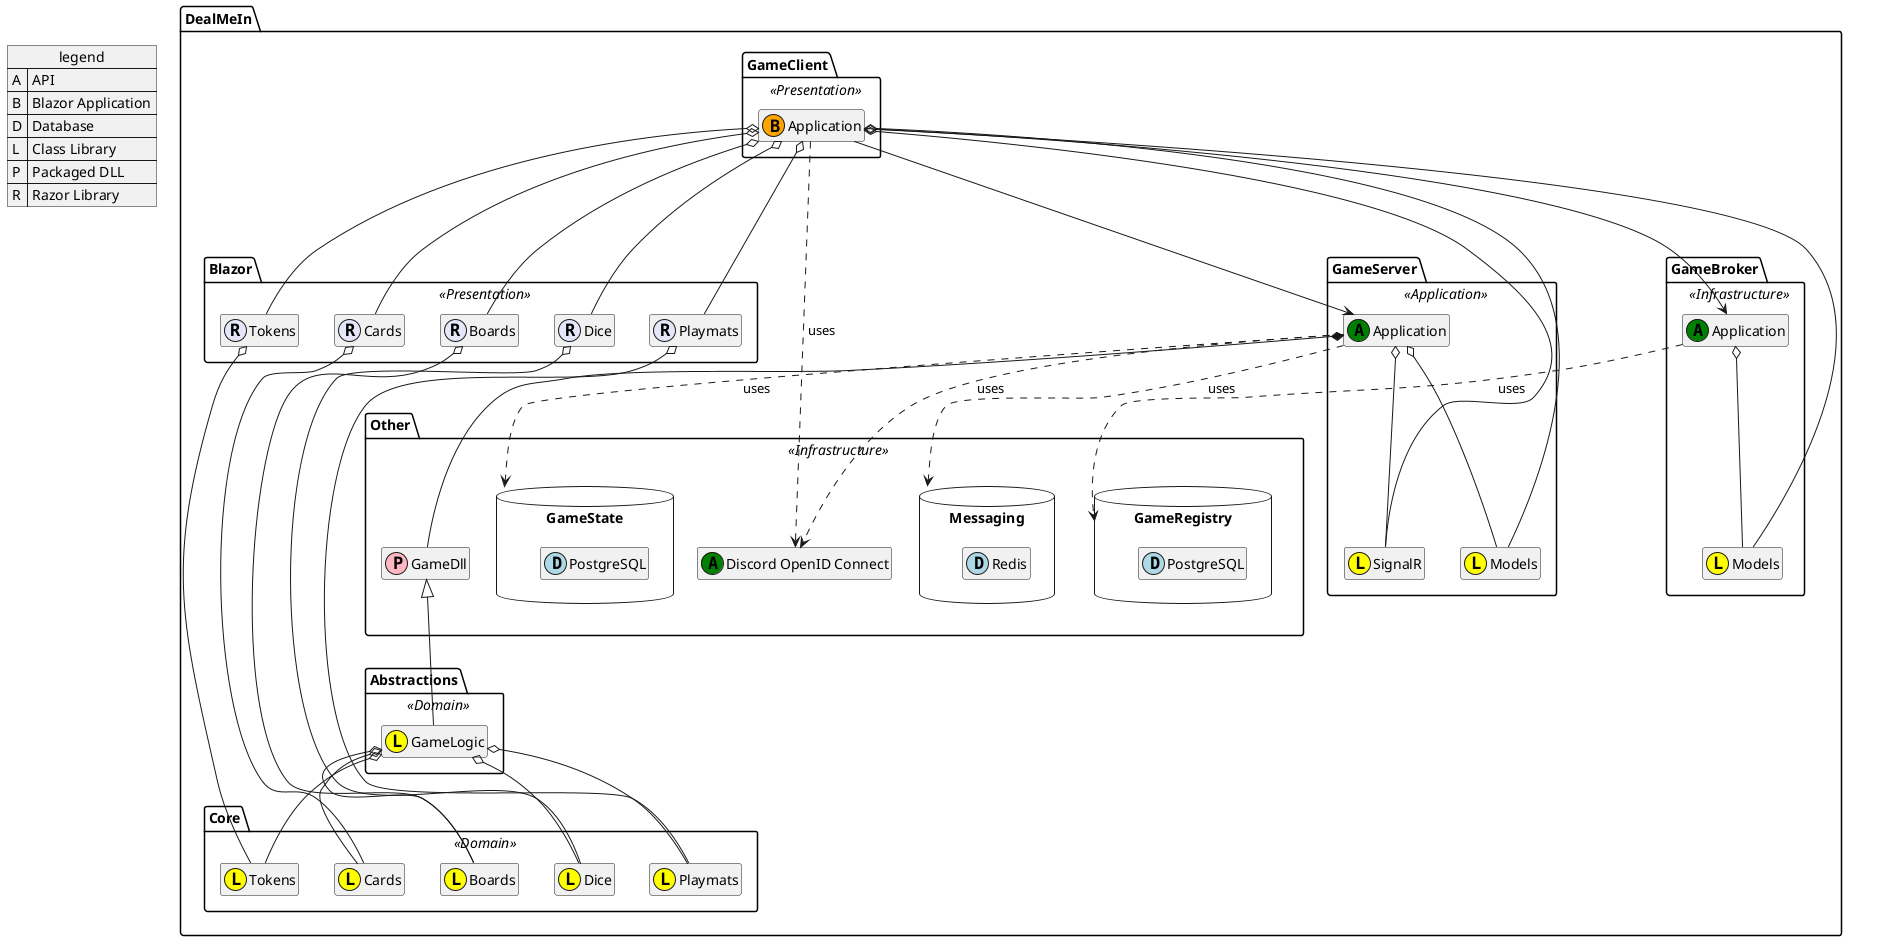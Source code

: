 @startuml "Component overview"

hide members

json legend{
    "A": "API",
    "B": "Blazor Application",
    "D": "Database",
    "L": "Class Library",
    "P": "Packaged DLL",
    "R": "Razor Library"
}

package DealMeIn.Core <<Domain>> {
    class DealMeIn.Core.Cards << (L,Yellow) >>
    class DealMeIn.Core.Dice << (L,Yellow) >>
    class DealMeIn.Core.Tokens << (L,Yellow) >>
    class DealMeIn.Core.Boards << (L,Yellow) >>
    class DealMeIn.Core.Playmats << (L,Yellow) >>
}

package DealMeIn.Abstractions <<Domain>> {
    class DealMeIn.Abstractions.GameLogic << (L,Yellow) >>
}

package DealMeIn.GameClient <<Presentation>> {
    class DealMeIn.GameClient.Application << (B,Orange) >>
}

package DealMeIn.Blazor <<Presentation>> {
    class DealMeIn.Blazor.Cards << (R,Lavender) >>
    class DealMeIn.Blazor.Dice << (R,Lavender) >>
    class DealMeIn.Blazor.Tokens << (R,Lavender) >>
    class DealMeIn.Blazor.Boards << (R,Lavender) >>
    class DealMeIn.Blazor.Playmats << (R,Lavender) >>
}

package DealMeIn.GameServer <<Application>> {
    class DealMeIn.GameServer.Application << (A,Green) >>
    class DealMeIn.GameServer.Models << (L,Yellow) >>
    class DealMeIn.GameServer.SignalR << (L,Yellow) >>
}

package DealMeIn.GameBroker <<Infrastructure>> {
    class DealMeIn.GameBroker.Application << (A,Green) >>
    class DealMeIn.GameBroker.Models << (L,Yellow) >>
}

package DealMeIn.Other <<Infrastructure>> {
    package GameRegistry <<Database>> {
        class "PostgreSQL" << (D,LightBlue) >>
    }

    package GameState <<Database>> {
        class "PostgreSQL" << (D,LightBlue) >>
    }

    package Messaging <<Database>> {
        class "Redis" << (D,LightBlue) >>
    }

    class "Discord OpenID Connect" as DiscordOIDC << (A,Green) >>
    class DealMeIn.Other.GameDll << (P,LightPink) >>
}

' Authentication
DealMeIn.GameClient.Application ..> DiscordOIDC : uses
DealMeIn.GameServer.Application ..> DiscordOIDC : uses

' Backend datastores
DealMeIn.GameBroker.Application ..> GameRegistry : uses
DealMeIn.GameServer.Application ..> GameState : uses
DealMeIn.GameServer.Application ..> Messaging : uses

' API communications
DealMeIn.GameClient.Application --> DealMeIn.GameBroker.Application
DealMeIn.GameClient.Application --> DealMeIn.GameServer.Application

' Library cross-usage
DealMeIn.GameBroker.Application o-- DealMeIn.GameBroker.Models

DealMeIn.GameServer.Application *-- DealMeIn.Other.GameDll
DealMeIn.Other.GameDll <|-- DealMeIn.Abstractions.GameLogic

DealMeIn.GameServer.Application o-- DealMeIn.GameServer.Models
DealMeIn.GameServer.Application o-- DealMeIn.GameServer.SignalR

DealMeIn.GameClient.Application o-- DealMeIn.GameBroker.Models
DealMeIn.GameClient.Application o-- DealMeIn.GameServer.Models
DealMeIn.GameClient.Application o-- DealMeIn.GameServer.SignalR
DealMeIn.GameClient.Application o-- DealMeIn.Blazor.Cards
DealMeIn.GameClient.Application o-- DealMeIn.Blazor.Dice
DealMeIn.GameClient.Application o-- DealMeIn.Blazor.Tokens
DealMeIn.GameClient.Application o-- DealMeIn.Blazor.Playmats
DealMeIn.GameClient.Application o-- DealMeIn.Blazor.Boards

DealMeIn.Blazor.Cards o-- DealMeIn.Core.Cards
DealMeIn.Blazor.Dice o-- DealMeIn.Core.Dice
DealMeIn.Blazor.Tokens o-- DealMeIn.Core.Tokens
DealMeIn.Blazor.Playmats o-- DealMeIn.Core.Playmats
DealMeIn.Blazor.Boards o-- DealMeIn.Core.Boards

DealMeIn.Abstractions.GameLogic o-- DealMeIn.Core.Cards
DealMeIn.Abstractions.GameLogic o-- DealMeIn.Core.Dice
DealMeIn.Abstractions.GameLogic o-- DealMeIn.Core.Tokens
DealMeIn.Abstractions.GameLogic o-- DealMeIn.Core.Playmats
DealMeIn.Abstractions.GameLogic o-- DealMeIn.Core.Boards

@enduml